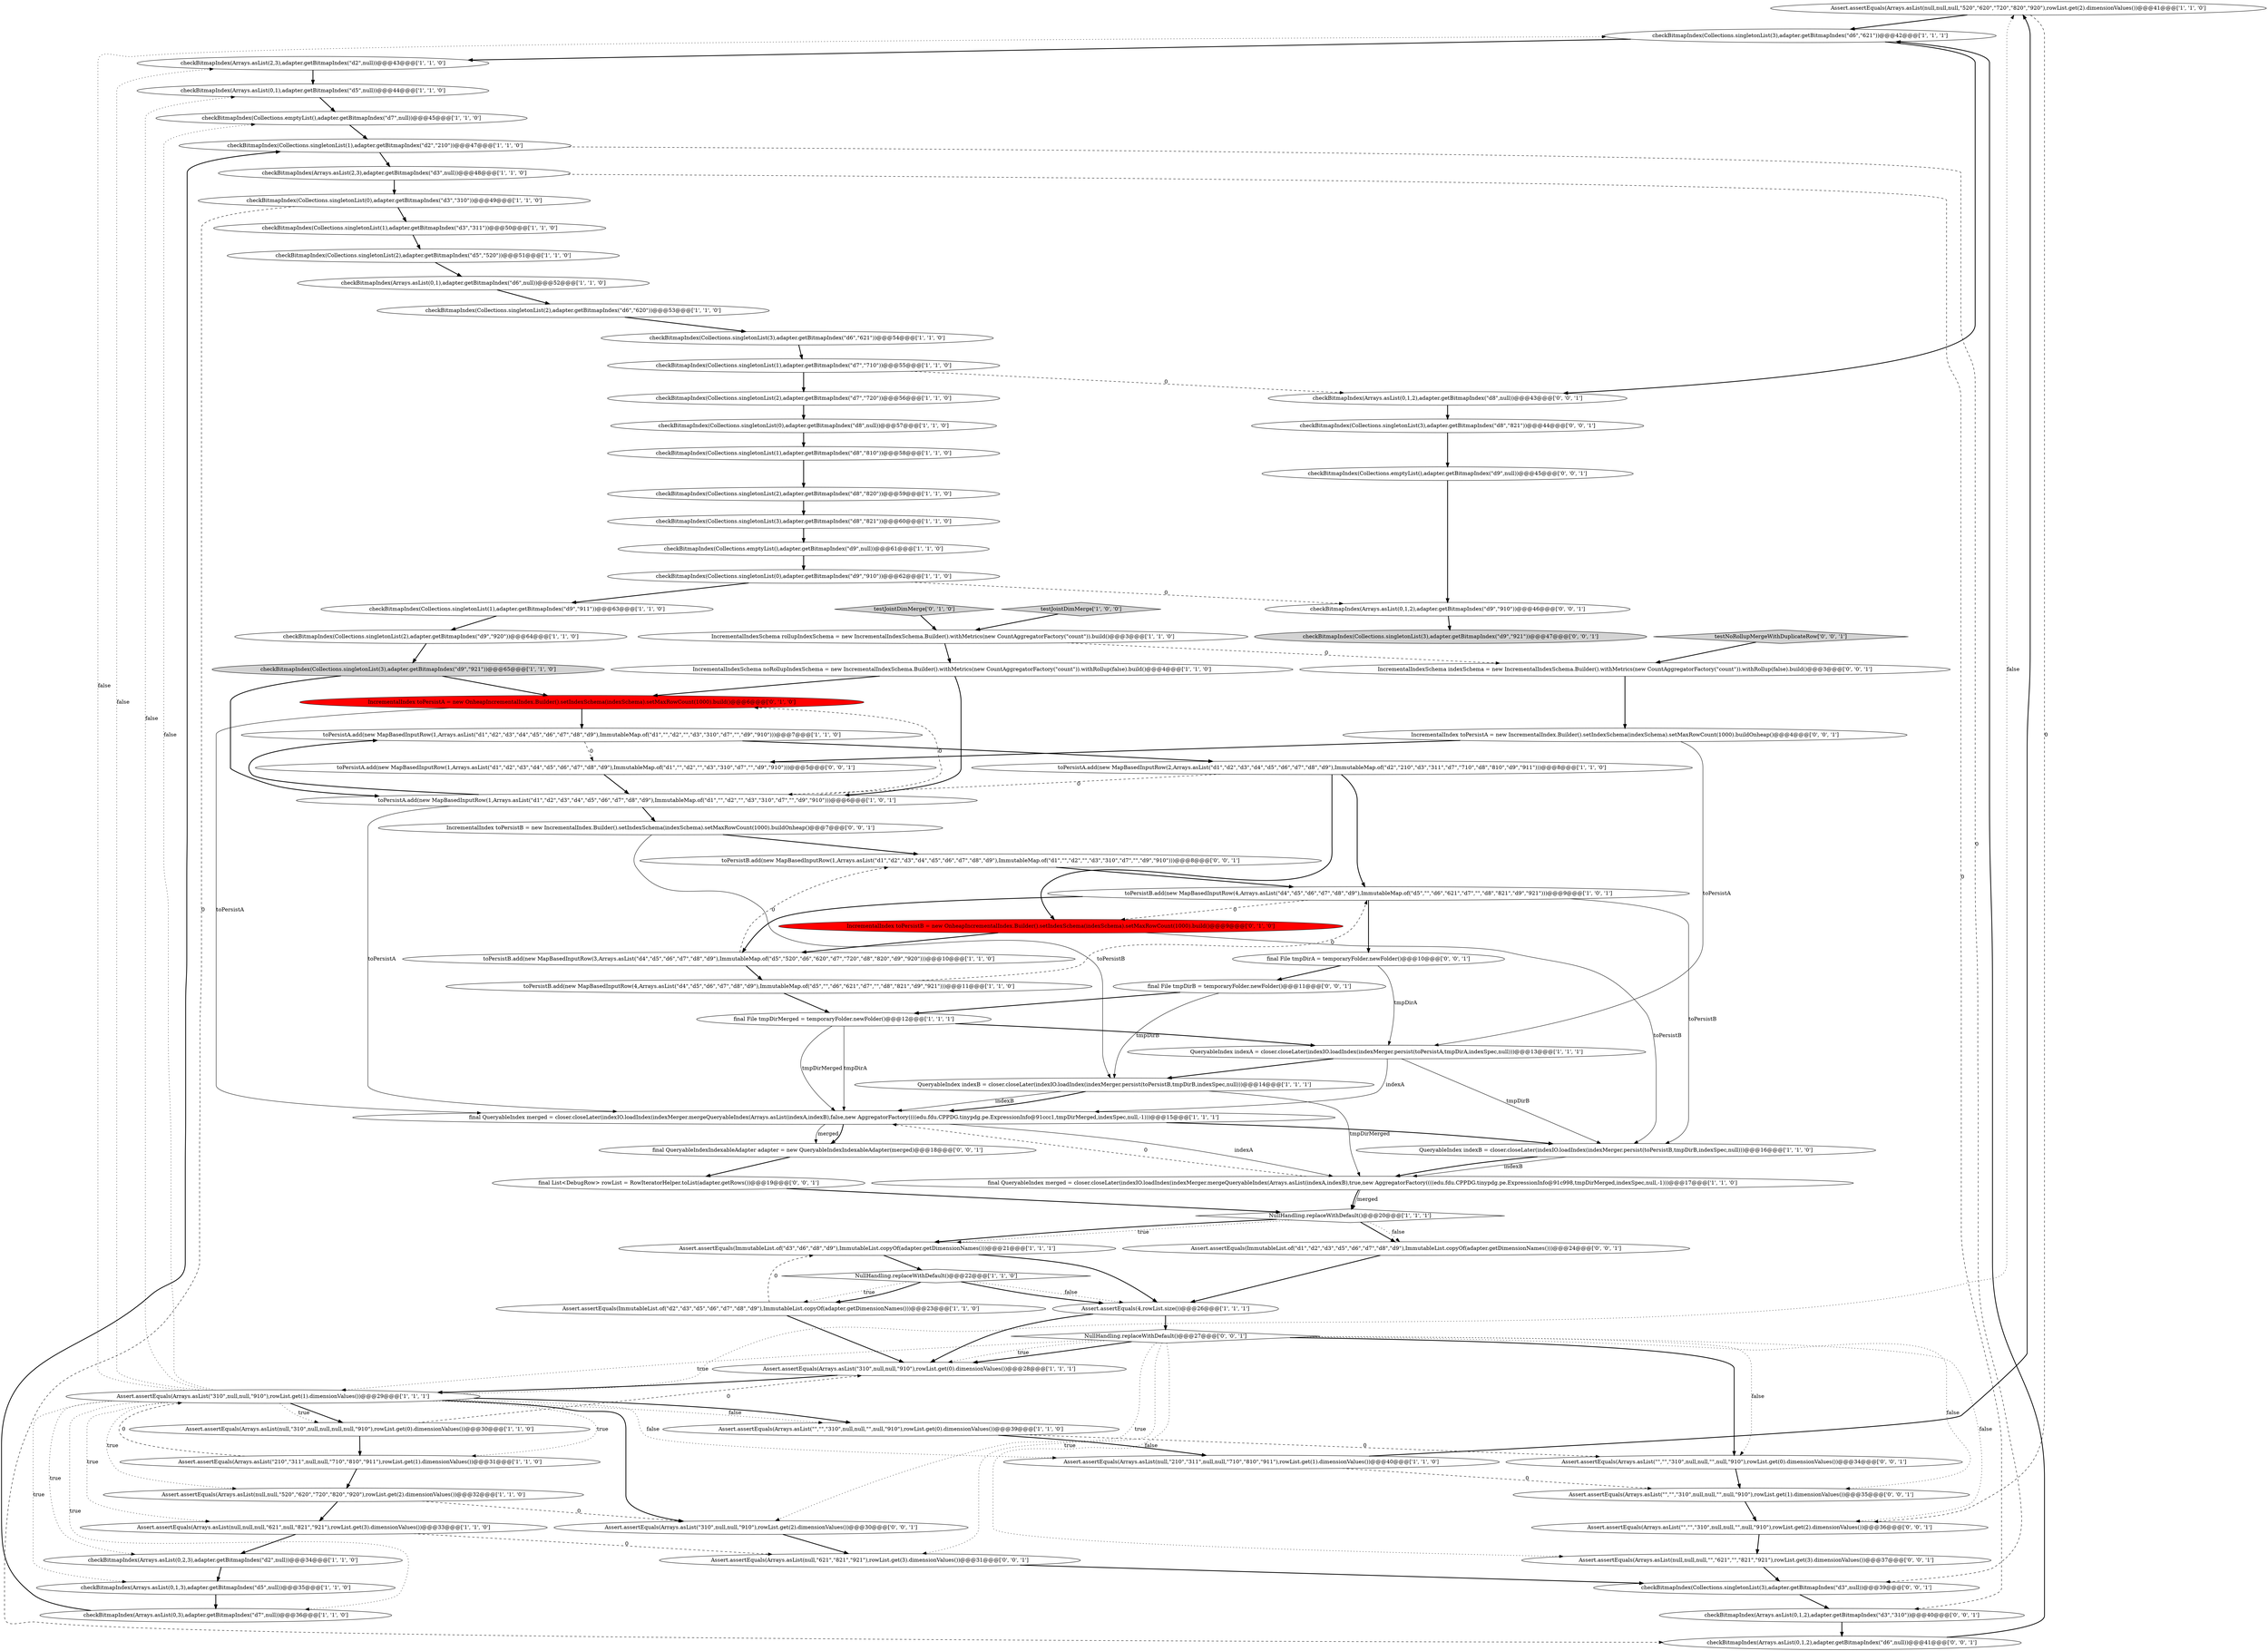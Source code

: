 digraph {
7 [style = filled, label = "Assert.assertEquals(Arrays.asList(null,null,null,\"520\",\"620\",\"720\",\"820\",\"920\"),rowList.get(2).dimensionValues())@@@41@@@['1', '1', '0']", fillcolor = white, shape = ellipse image = "AAA0AAABBB1BBB"];
16 [style = filled, label = "Assert.assertEquals(Arrays.asList(\"310\",null,null,\"910\"),rowList.get(0).dimensionValues())@@@28@@@['1', '1', '1']", fillcolor = white, shape = ellipse image = "AAA0AAABBB1BBB"];
28 [style = filled, label = "Assert.assertEquals(Arrays.asList(null,null,null,\"621\",null,\"821\",\"921\"),rowList.get(3).dimensionValues())@@@33@@@['1', '1', '0']", fillcolor = white, shape = ellipse image = "AAA0AAABBB1BBB"];
53 [style = filled, label = "checkBitmapIndex(Arrays.asList(0,1),adapter.getBitmapIndex(\"d6\",null))@@@52@@@['1', '1', '0']", fillcolor = white, shape = ellipse image = "AAA0AAABBB1BBB"];
57 [style = filled, label = "IncrementalIndex toPersistA = new OnheapIncrementalIndex.Builder().setIndexSchema(indexSchema).setMaxRowCount(1000).build()@@@6@@@['0', '1', '0']", fillcolor = red, shape = ellipse image = "AAA1AAABBB2BBB"];
67 [style = filled, label = "checkBitmapIndex(Arrays.asList(0,1,2),adapter.getBitmapIndex(\"d8\",null))@@@43@@@['0', '0', '1']", fillcolor = white, shape = ellipse image = "AAA0AAABBB3BBB"];
76 [style = filled, label = "final File tmpDirA = temporaryFolder.newFolder()@@@10@@@['0', '0', '1']", fillcolor = white, shape = ellipse image = "AAA0AAABBB3BBB"];
77 [style = filled, label = "IncrementalIndex toPersistB = new IncrementalIndex.Builder().setIndexSchema(indexSchema).setMaxRowCount(1000).buildOnheap()@@@7@@@['0', '0', '1']", fillcolor = white, shape = ellipse image = "AAA0AAABBB3BBB"];
71 [style = filled, label = "Assert.assertEquals(Arrays.asList(null,null,null,\"\",\"621\",\"\",\"821\",\"921\"),rowList.get(3).dimensionValues())@@@37@@@['0', '0', '1']", fillcolor = white, shape = ellipse image = "AAA0AAABBB3BBB"];
55 [style = filled, label = "testJointDimMerge['0', '1', '0']", fillcolor = lightgray, shape = diamond image = "AAA0AAABBB2BBB"];
83 [style = filled, label = "NullHandling.replaceWithDefault()@@@27@@@['0', '0', '1']", fillcolor = white, shape = diamond image = "AAA0AAABBB3BBB"];
1 [style = filled, label = "checkBitmapIndex(Arrays.asList(0,1,3),adapter.getBitmapIndex(\"d5\",null))@@@35@@@['1', '1', '0']", fillcolor = white, shape = ellipse image = "AAA0AAABBB1BBB"];
17 [style = filled, label = "checkBitmapIndex(Collections.singletonList(1),adapter.getBitmapIndex(\"d9\",\"911\"))@@@63@@@['1', '1', '0']", fillcolor = white, shape = ellipse image = "AAA0AAABBB1BBB"];
9 [style = filled, label = "checkBitmapIndex(Collections.singletonList(2),adapter.getBitmapIndex(\"d8\",\"820\"))@@@59@@@['1', '1', '0']", fillcolor = white, shape = ellipse image = "AAA0AAABBB1BBB"];
0 [style = filled, label = "IncrementalIndexSchema rollupIndexSchema = new IncrementalIndexSchema.Builder().withMetrics(new CountAggregatorFactory(\"count\")).build()@@@3@@@['1', '1', '0']", fillcolor = white, shape = ellipse image = "AAA0AAABBB1BBB"];
49 [style = filled, label = "toPersistB.add(new MapBasedInputRow(4,Arrays.asList(\"d4\",\"d5\",\"d6\",\"d7\",\"d8\",\"d9\"),ImmutableMap.of(\"d5\",\"\",\"d6\",\"621\",\"d7\",\"\",\"d8\",\"821\",\"d9\",\"921\")))@@@9@@@['1', '0', '1']", fillcolor = white, shape = ellipse image = "AAA0AAABBB1BBB"];
66 [style = filled, label = "toPersistA.add(new MapBasedInputRow(1,Arrays.asList(\"d1\",\"d2\",\"d3\",\"d4\",\"d5\",\"d6\",\"d7\",\"d8\",\"d9\"),ImmutableMap.of(\"d1\",\"\",\"d2\",\"\",\"d3\",\"310\",\"d7\",\"\",\"d9\",\"910\")))@@@5@@@['0', '0', '1']", fillcolor = white, shape = ellipse image = "AAA0AAABBB3BBB"];
26 [style = filled, label = "final QueryableIndex merged = closer.closeLater(indexIO.loadIndex(indexMerger.mergeQueryableIndex(Arrays.asList(indexA,indexB),false,new AggregatorFactory((((edu.fdu.CPPDG.tinypdg.pe.ExpressionInfo@91ccc1,tmpDirMerged,indexSpec,null,-1)))@@@15@@@['1', '1', '1']", fillcolor = white, shape = ellipse image = "AAA0AAABBB1BBB"];
64 [style = filled, label = "Assert.assertEquals(ImmutableList.of(\"d1\",\"d2\",\"d3\",\"d5\",\"d6\",\"d7\",\"d8\",\"d9\"),ImmutableList.copyOf(adapter.getDimensionNames()))@@@24@@@['0', '0', '1']", fillcolor = white, shape = ellipse image = "AAA0AAABBB3BBB"];
23 [style = filled, label = "checkBitmapIndex(Collections.singletonList(1),adapter.getBitmapIndex(\"d3\",\"311\"))@@@50@@@['1', '1', '0']", fillcolor = white, shape = ellipse image = "AAA0AAABBB1BBB"];
31 [style = filled, label = "checkBitmapIndex(Arrays.asList(0,3),adapter.getBitmapIndex(\"d7\",null))@@@36@@@['1', '1', '0']", fillcolor = white, shape = ellipse image = "AAA0AAABBB1BBB"];
72 [style = filled, label = "Assert.assertEquals(Arrays.asList(\"\",\"\",\"310\",null,null,\"\",null,\"910\"),rowList.get(0).dimensionValues())@@@34@@@['0', '0', '1']", fillcolor = white, shape = ellipse image = "AAA0AAABBB3BBB"];
44 [style = filled, label = "checkBitmapIndex(Collections.singletonList(3),adapter.getBitmapIndex(\"d6\",\"621\"))@@@42@@@['1', '1', '1']", fillcolor = white, shape = ellipse image = "AAA0AAABBB1BBB"];
45 [style = filled, label = "checkBitmapIndex(Arrays.asList(2,3),adapter.getBitmapIndex(\"d2\",null))@@@43@@@['1', '1', '0']", fillcolor = white, shape = ellipse image = "AAA0AAABBB1BBB"];
3 [style = filled, label = "Assert.assertEquals(Arrays.asList(\"210\",\"311\",null,null,\"710\",\"810\",\"911\"),rowList.get(1).dimensionValues())@@@31@@@['1', '1', '0']", fillcolor = white, shape = ellipse image = "AAA0AAABBB1BBB"];
25 [style = filled, label = "checkBitmapIndex(Collections.singletonList(2),adapter.getBitmapIndex(\"d7\",\"720\"))@@@56@@@['1', '1', '0']", fillcolor = white, shape = ellipse image = "AAA0AAABBB1BBB"];
42 [style = filled, label = "checkBitmapIndex(Collections.singletonList(0),adapter.getBitmapIndex(\"d3\",\"310\"))@@@49@@@['1', '1', '0']", fillcolor = white, shape = ellipse image = "AAA0AAABBB1BBB"];
75 [style = filled, label = "testNoRollupMergeWithDuplicateRow['0', '0', '1']", fillcolor = lightgray, shape = diamond image = "AAA0AAABBB3BBB"];
60 [style = filled, label = "IncrementalIndexSchema indexSchema = new IncrementalIndexSchema.Builder().withMetrics(new CountAggregatorFactory(\"count\")).withRollup(false).build()@@@3@@@['0', '0', '1']", fillcolor = white, shape = ellipse image = "AAA0AAABBB3BBB"];
14 [style = filled, label = "checkBitmapIndex(Collections.singletonList(1),adapter.getBitmapIndex(\"d2\",\"210\"))@@@47@@@['1', '1', '0']", fillcolor = white, shape = ellipse image = "AAA0AAABBB1BBB"];
24 [style = filled, label = "checkBitmapIndex(Collections.singletonList(2),adapter.getBitmapIndex(\"d5\",\"520\"))@@@51@@@['1', '1', '0']", fillcolor = white, shape = ellipse image = "AAA0AAABBB1BBB"];
34 [style = filled, label = "checkBitmapIndex(Collections.singletonList(0),adapter.getBitmapIndex(\"d8\",null))@@@57@@@['1', '1', '0']", fillcolor = white, shape = ellipse image = "AAA0AAABBB1BBB"];
40 [style = filled, label = "final QueryableIndex merged = closer.closeLater(indexIO.loadIndex(indexMerger.mergeQueryableIndex(Arrays.asList(indexA,indexB),true,new AggregatorFactory((((edu.fdu.CPPDG.tinypdg.pe.ExpressionInfo@91c998,tmpDirMerged,indexSpec,null,-1)))@@@17@@@['1', '1', '0']", fillcolor = white, shape = ellipse image = "AAA0AAABBB1BBB"];
12 [style = filled, label = "toPersistA.add(new MapBasedInputRow(1,Arrays.asList(\"d1\",\"d2\",\"d3\",\"d4\",\"d5\",\"d6\",\"d7\",\"d8\",\"d9\"),ImmutableMap.of(\"d1\",\"\",\"d2\",\"\",\"d3\",\"310\",\"d7\",\"\",\"d9\",\"910\")))@@@6@@@['1', '0', '1']", fillcolor = white, shape = ellipse image = "AAA0AAABBB1BBB"];
22 [style = filled, label = "NullHandling.replaceWithDefault()@@@20@@@['1', '1', '1']", fillcolor = white, shape = diamond image = "AAA0AAABBB1BBB"];
10 [style = filled, label = "NullHandling.replaceWithDefault()@@@22@@@['1', '1', '0']", fillcolor = white, shape = diamond image = "AAA0AAABBB1BBB"];
52 [style = filled, label = "checkBitmapIndex(Collections.emptyList(),adapter.getBitmapIndex(\"d9\",null))@@@61@@@['1', '1', '0']", fillcolor = white, shape = ellipse image = "AAA0AAABBB1BBB"];
78 [style = filled, label = "Assert.assertEquals(Arrays.asList(\"\",\"\",\"310\",null,null,\"\",null,\"910\"),rowList.get(1).dimensionValues())@@@35@@@['0', '0', '1']", fillcolor = white, shape = ellipse image = "AAA0AAABBB3BBB"];
79 [style = filled, label = "checkBitmapIndex(Collections.emptyList(),adapter.getBitmapIndex(\"d9\",null))@@@45@@@['0', '0', '1']", fillcolor = white, shape = ellipse image = "AAA0AAABBB3BBB"];
11 [style = filled, label = "Assert.assertEquals(Arrays.asList(null,\"210\",\"311\",null,null,\"710\",\"810\",\"911\"),rowList.get(1).dimensionValues())@@@40@@@['1', '1', '0']", fillcolor = white, shape = ellipse image = "AAA0AAABBB1BBB"];
38 [style = filled, label = "IncrementalIndexSchema noRollupIndexSchema = new IncrementalIndexSchema.Builder().withMetrics(new CountAggregatorFactory(\"count\")).withRollup(false).build()@@@4@@@['1', '1', '0']", fillcolor = white, shape = ellipse image = "AAA0AAABBB1BBB"];
58 [style = filled, label = "checkBitmapIndex(Arrays.asList(0,1,2),adapter.getBitmapIndex(\"d6\",null))@@@41@@@['0', '0', '1']", fillcolor = white, shape = ellipse image = "AAA0AAABBB3BBB"];
35 [style = filled, label = "checkBitmapIndex(Collections.singletonList(1),adapter.getBitmapIndex(\"d7\",\"710\"))@@@55@@@['1', '1', '0']", fillcolor = white, shape = ellipse image = "AAA0AAABBB1BBB"];
63 [style = filled, label = "final QueryableIndexIndexableAdapter adapter = new QueryableIndexIndexableAdapter(merged)@@@18@@@['0', '0', '1']", fillcolor = white, shape = ellipse image = "AAA0AAABBB3BBB"];
33 [style = filled, label = "QueryableIndex indexA = closer.closeLater(indexIO.loadIndex(indexMerger.persist(toPersistA,tmpDirA,indexSpec,null)))@@@13@@@['1', '1', '1']", fillcolor = white, shape = ellipse image = "AAA0AAABBB1BBB"];
6 [style = filled, label = "checkBitmapIndex(Collections.emptyList(),adapter.getBitmapIndex(\"d7\",null))@@@45@@@['1', '1', '0']", fillcolor = white, shape = ellipse image = "AAA0AAABBB1BBB"];
50 [style = filled, label = "checkBitmapIndex(Collections.singletonList(3),adapter.getBitmapIndex(\"d9\",\"921\"))@@@65@@@['1', '1', '0']", fillcolor = lightgray, shape = ellipse image = "AAA0AAABBB1BBB"];
2 [style = filled, label = "Assert.assertEquals(4,rowList.size())@@@26@@@['1', '1', '1']", fillcolor = white, shape = ellipse image = "AAA0AAABBB1BBB"];
41 [style = filled, label = "testJointDimMerge['1', '0', '0']", fillcolor = lightgray, shape = diamond image = "AAA0AAABBB1BBB"];
68 [style = filled, label = "toPersistB.add(new MapBasedInputRow(1,Arrays.asList(\"d1\",\"d2\",\"d3\",\"d4\",\"d5\",\"d6\",\"d7\",\"d8\",\"d9\"),ImmutableMap.of(\"d1\",\"\",\"d2\",\"\",\"d3\",\"310\",\"d7\",\"\",\"d9\",\"910\")))@@@8@@@['0', '0', '1']", fillcolor = white, shape = ellipse image = "AAA0AAABBB3BBB"];
48 [style = filled, label = "Assert.assertEquals(ImmutableList.of(\"d3\",\"d6\",\"d8\",\"d9\"),ImmutableList.copyOf(adapter.getDimensionNames()))@@@21@@@['1', '1', '1']", fillcolor = white, shape = ellipse image = "AAA0AAABBB1BBB"];
73 [style = filled, label = "IncrementalIndex toPersistA = new IncrementalIndex.Builder().setIndexSchema(indexSchema).setMaxRowCount(1000).buildOnheap()@@@4@@@['0', '0', '1']", fillcolor = white, shape = ellipse image = "AAA0AAABBB3BBB"];
8 [style = filled, label = "checkBitmapIndex(Arrays.asList(0,1),adapter.getBitmapIndex(\"d5\",null))@@@44@@@['1', '1', '0']", fillcolor = white, shape = ellipse image = "AAA0AAABBB1BBB"];
19 [style = filled, label = "Assert.assertEquals(Arrays.asList(null,null,\"520\",\"620\",\"720\",\"820\",\"920\"),rowList.get(2).dimensionValues())@@@32@@@['1', '1', '0']", fillcolor = white, shape = ellipse image = "AAA0AAABBB1BBB"];
13 [style = filled, label = "Assert.assertEquals(Arrays.asList(null,\"310\",null,null,null,null,\"910\"),rowList.get(0).dimensionValues())@@@30@@@['1', '1', '0']", fillcolor = white, shape = ellipse image = "AAA0AAABBB1BBB"];
15 [style = filled, label = "checkBitmapIndex(Collections.singletonList(2),adapter.getBitmapIndex(\"d6\",\"620\"))@@@53@@@['1', '1', '0']", fillcolor = white, shape = ellipse image = "AAA0AAABBB1BBB"];
59 [style = filled, label = "Assert.assertEquals(Arrays.asList(\"\",\"\",\"310\",null,null,\"\",null,\"910\"),rowList.get(2).dimensionValues())@@@36@@@['0', '0', '1']", fillcolor = white, shape = ellipse image = "AAA0AAABBB3BBB"];
62 [style = filled, label = "checkBitmapIndex(Collections.singletonList(3),adapter.getBitmapIndex(\"d9\",\"921\"))@@@47@@@['0', '0', '1']", fillcolor = lightgray, shape = ellipse image = "AAA0AAABBB3BBB"];
70 [style = filled, label = "checkBitmapIndex(Arrays.asList(0,1,2),adapter.getBitmapIndex(\"d3\",\"310\"))@@@40@@@['0', '0', '1']", fillcolor = white, shape = ellipse image = "AAA0AAABBB3BBB"];
80 [style = filled, label = "Assert.assertEquals(Arrays.asList(null,\"621\",\"821\",\"921\"),rowList.get(3).dimensionValues())@@@31@@@['0', '0', '1']", fillcolor = white, shape = ellipse image = "AAA0AAABBB3BBB"];
37 [style = filled, label = "final File tmpDirMerged = temporaryFolder.newFolder()@@@12@@@['1', '1', '1']", fillcolor = white, shape = ellipse image = "AAA0AAABBB1BBB"];
30 [style = filled, label = "checkBitmapIndex(Collections.singletonList(3),adapter.getBitmapIndex(\"d6\",\"621\"))@@@54@@@['1', '1', '0']", fillcolor = white, shape = ellipse image = "AAA0AAABBB1BBB"];
65 [style = filled, label = "final File tmpDirB = temporaryFolder.newFolder()@@@11@@@['0', '0', '1']", fillcolor = white, shape = ellipse image = "AAA0AAABBB3BBB"];
29 [style = filled, label = "Assert.assertEquals(ImmutableList.of(\"d2\",\"d3\",\"d5\",\"d6\",\"d7\",\"d8\",\"d9\"),ImmutableList.copyOf(adapter.getDimensionNames()))@@@23@@@['1', '1', '0']", fillcolor = white, shape = ellipse image = "AAA0AAABBB1BBB"];
47 [style = filled, label = "checkBitmapIndex(Collections.singletonList(2),adapter.getBitmapIndex(\"d9\",\"920\"))@@@64@@@['1', '1', '0']", fillcolor = white, shape = ellipse image = "AAA0AAABBB1BBB"];
74 [style = filled, label = "final List<DebugRow> rowList = RowIteratorHelper.toList(adapter.getRows())@@@19@@@['0', '0', '1']", fillcolor = white, shape = ellipse image = "AAA0AAABBB3BBB"];
4 [style = filled, label = "toPersistB.add(new MapBasedInputRow(4,Arrays.asList(\"d4\",\"d5\",\"d6\",\"d7\",\"d8\",\"d9\"),ImmutableMap.of(\"d5\",\"\",\"d6\",\"621\",\"d7\",\"\",\"d8\",\"821\",\"d9\",\"921\")))@@@11@@@['1', '1', '0']", fillcolor = white, shape = ellipse image = "AAA0AAABBB1BBB"];
56 [style = filled, label = "IncrementalIndex toPersistB = new OnheapIncrementalIndex.Builder().setIndexSchema(indexSchema).setMaxRowCount(1000).build()@@@9@@@['0', '1', '0']", fillcolor = red, shape = ellipse image = "AAA1AAABBB2BBB"];
46 [style = filled, label = "toPersistA.add(new MapBasedInputRow(1,Arrays.asList(\"d1\",\"d2\",\"d3\",\"d4\",\"d5\",\"d6\",\"d7\",\"d8\",\"d9\"),ImmutableMap.of(\"d1\",\"\",\"d2\",\"\",\"d3\",\"310\",\"d7\",\"\",\"d9\",\"910\")))@@@7@@@['1', '1', '0']", fillcolor = white, shape = ellipse image = "AAA0AAABBB1BBB"];
81 [style = filled, label = "checkBitmapIndex(Arrays.asList(0,1,2),adapter.getBitmapIndex(\"d9\",\"910\"))@@@46@@@['0', '0', '1']", fillcolor = white, shape = ellipse image = "AAA0AAABBB3BBB"];
21 [style = filled, label = "toPersistB.add(new MapBasedInputRow(3,Arrays.asList(\"d4\",\"d5\",\"d6\",\"d7\",\"d8\",\"d9\"),ImmutableMap.of(\"d5\",\"520\",\"d6\",\"620\",\"d7\",\"720\",\"d8\",\"820\",\"d9\",\"920\")))@@@10@@@['1', '1', '0']", fillcolor = white, shape = ellipse image = "AAA0AAABBB1BBB"];
27 [style = filled, label = "Assert.assertEquals(Arrays.asList(\"310\",null,null,\"910\"),rowList.get(1).dimensionValues())@@@29@@@['1', '1', '1']", fillcolor = white, shape = ellipse image = "AAA0AAABBB1BBB"];
20 [style = filled, label = "checkBitmapIndex(Collections.singletonList(3),adapter.getBitmapIndex(\"d8\",\"821\"))@@@60@@@['1', '1', '0']", fillcolor = white, shape = ellipse image = "AAA0AAABBB1BBB"];
36 [style = filled, label = "checkBitmapIndex(Collections.singletonList(0),adapter.getBitmapIndex(\"d9\",\"910\"))@@@62@@@['1', '1', '0']", fillcolor = white, shape = ellipse image = "AAA0AAABBB1BBB"];
39 [style = filled, label = "checkBitmapIndex(Collections.singletonList(1),adapter.getBitmapIndex(\"d8\",\"810\"))@@@58@@@['1', '1', '0']", fillcolor = white, shape = ellipse image = "AAA0AAABBB1BBB"];
61 [style = filled, label = "Assert.assertEquals(Arrays.asList(\"310\",null,null,\"910\"),rowList.get(2).dimensionValues())@@@30@@@['0', '0', '1']", fillcolor = white, shape = ellipse image = "AAA0AAABBB3BBB"];
82 [style = filled, label = "checkBitmapIndex(Collections.singletonList(3),adapter.getBitmapIndex(\"d8\",\"821\"))@@@44@@@['0', '0', '1']", fillcolor = white, shape = ellipse image = "AAA0AAABBB3BBB"];
54 [style = filled, label = "QueryableIndex indexB = closer.closeLater(indexIO.loadIndex(indexMerger.persist(toPersistB,tmpDirB,indexSpec,null)))@@@16@@@['1', '1', '0']", fillcolor = white, shape = ellipse image = "AAA0AAABBB1BBB"];
43 [style = filled, label = "Assert.assertEquals(Arrays.asList(\"\",\"\",\"310\",null,null,\"\",null,\"910\"),rowList.get(0).dimensionValues())@@@39@@@['1', '1', '0']", fillcolor = white, shape = ellipse image = "AAA0AAABBB1BBB"];
69 [style = filled, label = "checkBitmapIndex(Collections.singletonList(3),adapter.getBitmapIndex(\"d3\",null))@@@39@@@['0', '0', '1']", fillcolor = white, shape = ellipse image = "AAA0AAABBB3BBB"];
32 [style = filled, label = "toPersistA.add(new MapBasedInputRow(2,Arrays.asList(\"d1\",\"d2\",\"d3\",\"d4\",\"d5\",\"d6\",\"d7\",\"d8\",\"d9\"),ImmutableMap.of(\"d2\",\"210\",\"d3\",\"311\",\"d7\",\"710\",\"d8\",\"810\",\"d9\",\"911\")))@@@8@@@['1', '1', '0']", fillcolor = white, shape = ellipse image = "AAA0AAABBB1BBB"];
51 [style = filled, label = "checkBitmapIndex(Arrays.asList(2,3),adapter.getBitmapIndex(\"d3\",null))@@@48@@@['1', '1', '0']", fillcolor = white, shape = ellipse image = "AAA0AAABBB1BBB"];
5 [style = filled, label = "checkBitmapIndex(Arrays.asList(0,2,3),adapter.getBitmapIndex(\"d2\",null))@@@34@@@['1', '1', '0']", fillcolor = white, shape = ellipse image = "AAA0AAABBB1BBB"];
18 [style = filled, label = "QueryableIndex indexB = closer.closeLater(indexIO.loadIndex(indexMerger.persist(toPersistB,tmpDirB,indexSpec,null)))@@@14@@@['1', '1', '1']", fillcolor = white, shape = ellipse image = "AAA0AAABBB1BBB"];
27->13 [style = bold, label=""];
42->23 [style = bold, label=""];
41->0 [style = bold, label=""];
74->22 [style = bold, label=""];
27->1 [style = dotted, label="true"];
25->34 [style = bold, label=""];
32->12 [style = dashed, label="0"];
39->9 [style = bold, label=""];
18->40 [style = solid, label="tmpDirMerged"];
37->26 [style = solid, label="tmpDirA"];
38->12 [style = bold, label=""];
27->7 [style = dotted, label="false"];
10->2 [style = dotted, label="false"];
68->49 [style = bold, label=""];
8->6 [style = bold, label=""];
59->71 [style = bold, label=""];
18->26 [style = solid, label="indexB"];
65->18 [style = solid, label="tmpDirB"];
36->81 [style = dashed, label="0"];
27->19 [style = dotted, label="true"];
2->83 [style = bold, label=""];
10->29 [style = dotted, label="true"];
11->78 [style = dashed, label="0"];
33->54 [style = solid, label="tmpDirB"];
33->18 [style = bold, label=""];
3->19 [style = bold, label=""];
27->6 [style = dotted, label="false"];
65->37 [style = bold, label=""];
51->70 [style = dashed, label="0"];
50->12 [style = bold, label=""];
48->10 [style = bold, label=""];
40->22 [style = bold, label=""];
73->66 [style = bold, label=""];
19->28 [style = bold, label=""];
36->17 [style = bold, label=""];
46->66 [style = dashed, label="0"];
37->33 [style = bold, label=""];
1->31 [style = bold, label=""];
24->53 [style = bold, label=""];
75->60 [style = bold, label=""];
49->56 [style = dashed, label="0"];
22->64 [style = bold, label=""];
49->54 [style = solid, label="toPersistB"];
57->46 [style = bold, label=""];
40->26 [style = dashed, label="0"];
2->16 [style = bold, label=""];
31->14 [style = bold, label=""];
54->40 [style = solid, label="indexB"];
32->56 [style = bold, label=""];
56->54 [style = solid, label="toPersistB"];
21->68 [style = dashed, label="0"];
28->5 [style = bold, label=""];
48->2 [style = bold, label=""];
32->49 [style = bold, label=""];
37->26 [style = solid, label="tmpDirMerged"];
83->27 [style = dotted, label="true"];
83->78 [style = dotted, label="false"];
4->49 [style = dashed, label="0"];
67->82 [style = bold, label=""];
26->63 [style = solid, label="merged"];
20->52 [style = bold, label=""];
79->81 [style = bold, label=""];
0->38 [style = bold, label=""];
38->57 [style = bold, label=""];
43->11 [style = bold, label=""];
5->1 [style = bold, label=""];
83->61 [style = dotted, label="true"];
7->59 [style = dashed, label="0"];
61->80 [style = bold, label=""];
56->21 [style = bold, label=""];
27->43 [style = dotted, label="false"];
10->2 [style = bold, label=""];
52->36 [style = bold, label=""];
51->42 [style = bold, label=""];
81->62 [style = bold, label=""];
44->45 [style = bold, label=""];
29->16 [style = bold, label=""];
7->44 [style = bold, label=""];
43->72 [style = dashed, label="0"];
21->4 [style = bold, label=""];
54->40 [style = bold, label=""];
27->43 [style = bold, label=""];
16->27 [style = bold, label=""];
22->48 [style = bold, label=""];
27->45 [style = dotted, label="false"];
78->59 [style = bold, label=""];
3->27 [style = dashed, label="0"];
18->26 [style = bold, label=""];
76->33 [style = solid, label="tmpDirA"];
0->60 [style = dashed, label="0"];
33->26 [style = solid, label="indexA"];
9->20 [style = bold, label=""];
44->67 [style = bold, label=""];
27->13 [style = dotted, label="true"];
63->74 [style = bold, label=""];
77->68 [style = bold, label=""];
22->64 [style = dotted, label="false"];
47->50 [style = bold, label=""];
64->2 [style = bold, label=""];
29->48 [style = dashed, label="0"];
35->25 [style = bold, label=""];
66->12 [style = bold, label=""];
42->58 [style = dashed, label="0"];
12->46 [style = bold, label=""];
30->35 [style = bold, label=""];
26->54 [style = bold, label=""];
26->63 [style = bold, label=""];
27->31 [style = dotted, label="true"];
50->57 [style = bold, label=""];
45->8 [style = bold, label=""];
34->39 [style = bold, label=""];
27->11 [style = dotted, label="false"];
22->48 [style = dotted, label="true"];
83->59 [style = dotted, label="false"];
83->80 [style = dotted, label="true"];
46->32 [style = bold, label=""];
27->8 [style = dotted, label="false"];
77->18 [style = solid, label="toPersistB"];
13->16 [style = dashed, label="0"];
12->26 [style = solid, label="toPersistA"];
27->5 [style = dotted, label="true"];
40->22 [style = solid, label="merged"];
49->76 [style = bold, label=""];
27->61 [style = bold, label=""];
57->26 [style = solid, label="toPersistA"];
83->16 [style = bold, label=""];
17->47 [style = bold, label=""];
12->57 [style = dashed, label="0"];
14->51 [style = bold, label=""];
35->67 [style = dashed, label="0"];
83->16 [style = dotted, label="true"];
15->30 [style = bold, label=""];
55->0 [style = bold, label=""];
14->69 [style = dashed, label="0"];
49->21 [style = bold, label=""];
71->69 [style = bold, label=""];
27->3 [style = dotted, label="true"];
58->44 [style = bold, label=""];
72->78 [style = bold, label=""];
6->14 [style = bold, label=""];
27->28 [style = dotted, label="true"];
23->24 [style = bold, label=""];
73->33 [style = solid, label="toPersistA"];
70->58 [style = bold, label=""];
26->40 [style = solid, label="indexA"];
4->37 [style = bold, label=""];
10->29 [style = bold, label=""];
13->3 [style = bold, label=""];
60->73 [style = bold, label=""];
82->79 [style = bold, label=""];
76->65 [style = bold, label=""];
27->44 [style = dotted, label="false"];
83->72 [style = dotted, label="false"];
28->80 [style = dashed, label="0"];
80->69 [style = bold, label=""];
53->15 [style = bold, label=""];
83->71 [style = dotted, label="false"];
69->70 [style = bold, label=""];
19->61 [style = dashed, label="0"];
12->77 [style = bold, label=""];
11->7 [style = bold, label=""];
83->72 [style = bold, label=""];
}
